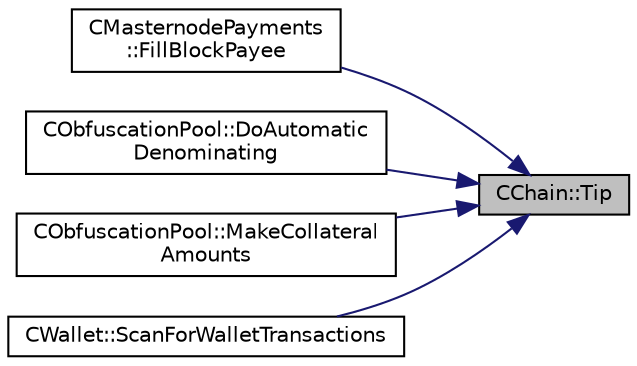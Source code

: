 digraph "CChain::Tip"
{
 // LATEX_PDF_SIZE
  edge [fontname="Helvetica",fontsize="10",labelfontname="Helvetica",labelfontsize="10"];
  node [fontname="Helvetica",fontsize="10",shape=record];
  rankdir="RL";
  Node25 [label="CChain::Tip",height=0.2,width=0.4,color="black", fillcolor="grey75", style="filled", fontcolor="black",tooltip=" "];
  Node25 -> Node26 [dir="back",color="midnightblue",fontsize="10",style="solid",fontname="Helvetica"];
  Node26 [label="CMasternodePayments\l::FillBlockPayee",height=0.2,width=0.4,color="black", fillcolor="white", style="filled",URL="$class_c_masternode_payments.html#a459bf2e3a7e56743663026fd8f6d768d",tooltip=" "];
  Node25 -> Node27 [dir="back",color="midnightblue",fontsize="10",style="solid",fontname="Helvetica"];
  Node27 [label="CObfuscationPool::DoAutomatic\lDenominating",height=0.2,width=0.4,color="black", fillcolor="white", style="filled",URL="$class_c_obfuscation_pool.html#a5b8c42ae53f4f04ab4a93da2aab47a4b",tooltip="Passively run Obfuscation in the background according to the configuration in settings (only for QT)"];
  Node25 -> Node28 [dir="back",color="midnightblue",fontsize="10",style="solid",fontname="Helvetica"];
  Node28 [label="CObfuscationPool::MakeCollateral\lAmounts",height=0.2,width=0.4,color="black", fillcolor="white", style="filled",URL="$class_c_obfuscation_pool.html#a7496f4e868d633d45b9c92af0cc56ac5",tooltip="Split up large inputs or make fee sized inputs."];
  Node25 -> Node29 [dir="back",color="midnightblue",fontsize="10",style="solid",fontname="Helvetica"];
  Node29 [label="CWallet::ScanForWalletTransactions",height=0.2,width=0.4,color="black", fillcolor="white", style="filled",URL="$group__map_wallet.html#ga979a17e80e4897ed1f4ae9a4be7c493c",tooltip=" "];
}
